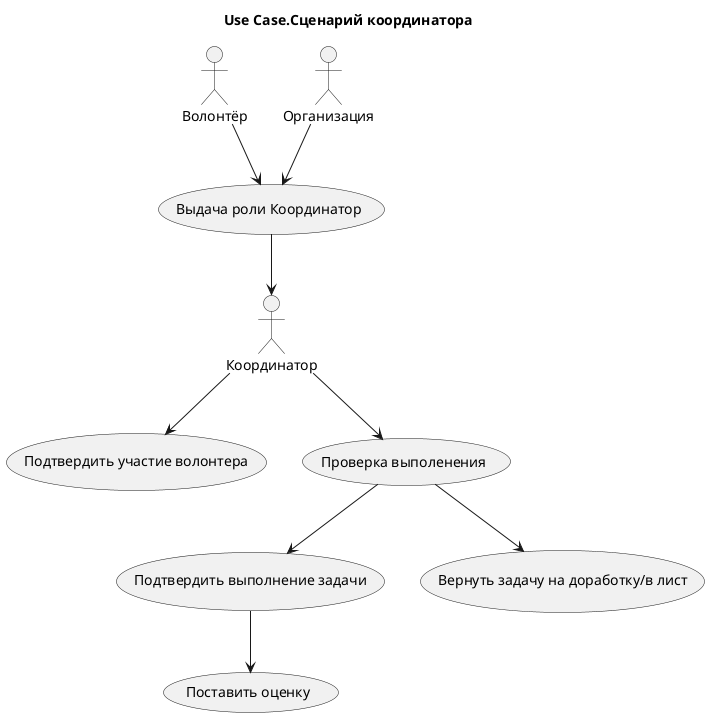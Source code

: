 @startuml

skinparam style classic

title Use Case.Сценарий координатора

:Волонтёр: 
:Координатор: 
:Организация:

Волонтёр --> (Выдача роли Координатор)
(Выдача роли Координатор) --> Координатор
Организация --> (Выдача роли Координатор)

Координатор --> (Подтвердить участие волонтера)
Координатор --> (Проверка выполенения)
(Проверка выполенения) --> (Подтвердить выполнение задачи)
(Проверка выполенения) --> (Вернуть задачу на доработку/в лист)
(Подтвердить выполнение задачи) --> (Поставить оценку)

@enduml